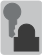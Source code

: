 <?xml version="1.0" encoding="UTF-8"?>
<dia:diagram xmlns:dia="http://www.lysator.liu.se/~alla/dia/">
  <dia:layer name="Fondo" visible="true" active="true">
    <dia:group>
      <dia:group>
        <dia:object type="Standard - Beziergon" version="0" id="O0">
          <dia:attribute name="obj_pos">
            <dia:point val="3.386,1.036"/>
          </dia:attribute>
          <dia:attribute name="obj_bb">
            <dia:rectangle val="1.498,1.036;3.536,3.703"/>
          </dia:attribute>
          <dia:attribute name="bez_points">
            <dia:point val="3.386,1.036"/>
            <dia:point val="3.469,1.036"/>
            <dia:point val="3.536,1.103"/>
            <dia:point val="3.536,1.184"/>
            <dia:point val="3.536,3.554"/>
            <dia:point val="3.536,1.184"/>
            <dia:point val="3.536,3.554"/>
            <dia:point val="3.536,3.636"/>
            <dia:point val="3.469,3.703"/>
            <dia:point val="3.386,3.703"/>
            <dia:point val="1.648,3.703"/>
            <dia:point val="3.386,3.703"/>
            <dia:point val="1.648,3.703"/>
            <dia:point val="1.564,3.703"/>
            <dia:point val="1.498,3.636"/>
            <dia:point val="1.498,3.554"/>
            <dia:point val="1.498,1.184"/>
            <dia:point val="1.498,3.554"/>
            <dia:point val="1.498,1.184"/>
            <dia:point val="1.498,1.103"/>
            <dia:point val="1.564,1.036"/>
            <dia:point val="1.648,1.036"/>
            <dia:point val="3.386,1.036"/>
            <dia:point val="1.648,1.036"/>
            <dia:point val="3.386,1.036"/>
            <dia:point val="3.386,1.036"/>
            <dia:point val="1.648,1.036"/>
          </dia:attribute>
          <dia:attribute name="corner_types">
            <dia:enum val="-1200007528"/>
            <dia:enum val="0"/>
            <dia:enum val="0"/>
            <dia:enum val="0"/>
            <dia:enum val="0"/>
            <dia:enum val="0"/>
            <dia:enum val="0"/>
            <dia:enum val="0"/>
            <dia:enum val="0"/>
            <dia:enum val="0"/>
          </dia:attribute>
          <dia:attribute name="line_color">
            <dia:color val="#c5c6c7"/>
          </dia:attribute>
          <dia:attribute name="line_width">
            <dia:real val="0"/>
          </dia:attribute>
          <dia:attribute name="inner_color">
            <dia:color val="#c5c6c7"/>
          </dia:attribute>
          <dia:attribute name="show_background">
            <dia:boolean val="true"/>
          </dia:attribute>
        </dia:object>
      </dia:group>
      <dia:group>
        <dia:object type="Standard - Beziergon" version="0" id="O1">
          <dia:attribute name="obj_pos">
            <dia:point val="2.192,2.695"/>
          </dia:attribute>
          <dia:attribute name="obj_bb">
            <dia:rectangle val="1.635,1.146;2.487,2.851"/>
          </dia:attribute>
          <dia:attribute name="bez_points">
            <dia:point val="2.192,2.695"/>
            <dia:point val="2.047,2.851"/>
            <dia:point val="2.192,2.695"/>
            <dia:point val="2.047,2.851"/>
            <dia:point val="1.916,2.78"/>
            <dia:point val="2.047,2.851"/>
            <dia:point val="1.916,2.78"/>
            <dia:point val="1.905,1.974"/>
            <dia:point val="1.916,2.78"/>
            <dia:point val="1.905,1.974"/>
            <dia:point val="1.9,1.972"/>
            <dia:point val="1.88,1.964"/>
            <dia:point val="1.854,1.949"/>
            <dia:point val="1.831,1.937"/>
            <dia:point val="1.809,1.923"/>
            <dia:point val="1.788,1.905"/>
            <dia:point val="1.768,1.889"/>
            <dia:point val="1.748,1.87"/>
            <dia:point val="1.731,1.847"/>
            <dia:point val="1.666,1.768"/>
            <dia:point val="1.635,1.672"/>
            <dia:point val="1.635,1.576"/>
            <dia:point val="1.635,1.467"/>
            <dia:point val="1.675,1.359"/>
            <dia:point val="1.754,1.277"/>
            <dia:point val="1.765,1.266"/>
            <dia:point val="1.778,1.254"/>
            <dia:point val="1.79,1.244"/>
            <dia:point val="1.973,1.093"/>
            <dia:point val="2.241,1.12"/>
            <dia:point val="2.39,1.304"/>
            <dia:point val="2.455,1.383"/>
            <dia:point val="2.487,1.48"/>
            <dia:point val="2.487,1.575"/>
            <dia:point val="2.487,1.671"/>
            <dia:point val="2.455,1.767"/>
            <dia:point val="2.393,1.845"/>
            <dia:point val="2.35,1.903"/>
            <dia:point val="2.287,1.941"/>
            <dia:point val="2.284,1.943"/>
            <dia:point val="2.282,1.988"/>
            <dia:point val="2.284,1.943"/>
            <dia:point val="2.282,1.988"/>
            <dia:point val="2.284,2.185"/>
            <dia:point val="2.282,1.988"/>
            <dia:point val="2.284,2.185"/>
            <dia:point val="2.164,2.254"/>
            <dia:point val="2.284,2.185"/>
            <dia:point val="2.164,2.254"/>
            <dia:point val="2.179,2.421"/>
            <dia:point val="2.164,2.254"/>
            <dia:point val="2.179,2.421"/>
            <dia:point val="2.114,2.485"/>
            <dia:point val="2.179,2.421"/>
            <dia:point val="2.114,2.485"/>
            <dia:point val="2.101,2.543"/>
            <dia:point val="2.114,2.485"/>
            <dia:point val="2.101,2.543"/>
            <dia:point val="2.192,2.695"/>
            <dia:point val="2.101,2.543"/>
          </dia:attribute>
          <dia:attribute name="corner_types">
            <dia:enum val="-1200007480"/>
            <dia:enum val="0"/>
            <dia:enum val="0"/>
            <dia:enum val="0"/>
            <dia:enum val="0"/>
            <dia:enum val="0"/>
            <dia:enum val="0"/>
            <dia:enum val="0"/>
            <dia:enum val="0"/>
            <dia:enum val="0"/>
            <dia:enum val="0"/>
            <dia:enum val="0"/>
            <dia:enum val="0"/>
            <dia:enum val="0"/>
            <dia:enum val="0"/>
            <dia:enum val="0"/>
            <dia:enum val="0"/>
            <dia:enum val="0"/>
            <dia:enum val="0"/>
            <dia:enum val="0"/>
            <dia:enum val="0"/>
          </dia:attribute>
          <dia:attribute name="line_color">
            <dia:color val="#737678"/>
          </dia:attribute>
          <dia:attribute name="line_width">
            <dia:real val="0"/>
          </dia:attribute>
          <dia:attribute name="inner_color">
            <dia:color val="#737678"/>
          </dia:attribute>
          <dia:attribute name="show_background">
            <dia:boolean val="true"/>
          </dia:attribute>
        </dia:object>
        <dia:object type="Standard - BezierLine" version="0" id="O2">
          <dia:attribute name="obj_pos">
            <dia:point val="1.955,1.387"/>
          </dia:attribute>
          <dia:attribute name="obj_bb">
            <dia:rectangle val="1.955,1.273;2.179,1.498"/>
          </dia:attribute>
          <dia:attribute name="bez_points">
            <dia:point val="1.955,1.387"/>
            <dia:point val="1.956,1.45"/>
            <dia:point val="2.007,1.499"/>
            <dia:point val="2.068,1.498"/>
            <dia:point val="2.13,1.497"/>
            <dia:point val="2.179,1.447"/>
            <dia:point val="2.179,1.385"/>
            <dia:point val="2.179,1.385"/>
            <dia:point val="2.179,1.384"/>
            <dia:point val="2.179,1.384"/>
            <dia:point val="2.178,1.322"/>
            <dia:point val="2.127,1.272"/>
            <dia:point val="2.065,1.273"/>
            <dia:point val="2.005,1.274"/>
            <dia:point val="1.955,1.324"/>
            <dia:point val="1.955,1.385"/>
            <dia:point val="1.955,1.386"/>
            <dia:point val="1.955,1.386"/>
            <dia:point val="1.955,1.387"/>
          </dia:attribute>
          <dia:attribute name="corner_types">
            <dia:enum val="0"/>
            <dia:enum val="0"/>
            <dia:enum val="0"/>
            <dia:enum val="0"/>
            <dia:enum val="0"/>
            <dia:enum val="0"/>
            <dia:enum val="0"/>
          </dia:attribute>
          <dia:attribute name="line_color">
            <dia:color val="#737678"/>
          </dia:attribute>
          <dia:attribute name="line_width">
            <dia:real val="0"/>
          </dia:attribute>
        </dia:object>
      </dia:group>
      <dia:object type="Standard - Beziergon" version="0" id="O3">
        <dia:attribute name="obj_pos">
          <dia:point val="3.179,2.857"/>
        </dia:attribute>
        <dia:attribute name="obj_bb">
          <dia:rectangle val="2.159,2.191;3.383,3.538"/>
        </dia:attribute>
        <dia:attribute name="bez_points">
          <dia:point val="3.179,2.857"/>
          <dia:point val="3.179,2.55"/>
          <dia:point val="3.179,2.857"/>
          <dia:point val="3.179,2.55"/>
          <dia:point val="3.158,2.348"/>
          <dia:point val="2.983,2.191"/>
          <dia:point val="2.774,2.191"/>
          <dia:point val="2.564,2.191"/>
          <dia:point val="2.39,2.347"/>
          <dia:point val="2.369,2.55"/>
          <dia:point val="2.369,2.857"/>
          <dia:point val="2.369,2.55"/>
          <dia:point val="2.369,2.857"/>
          <dia:point val="2.159,2.857"/>
          <dia:point val="2.369,2.857"/>
          <dia:point val="2.159,2.857"/>
          <dia:point val="2.159,3.538"/>
          <dia:point val="2.159,2.857"/>
          <dia:point val="2.159,3.538"/>
          <dia:point val="3.383,3.538"/>
          <dia:point val="2.159,3.538"/>
          <dia:point val="3.383,3.538"/>
          <dia:point val="3.383,2.857"/>
          <dia:point val="3.383,3.538"/>
          <dia:point val="3.383,2.857"/>
          <dia:point val="3.179,2.857"/>
          <dia:point val="3.383,2.857"/>
        </dia:attribute>
        <dia:attribute name="corner_types">
          <dia:enum val="-1200007512"/>
          <dia:enum val="0"/>
          <dia:enum val="0"/>
          <dia:enum val="0"/>
          <dia:enum val="0"/>
          <dia:enum val="0"/>
          <dia:enum val="0"/>
          <dia:enum val="0"/>
          <dia:enum val="0"/>
          <dia:enum val="0"/>
        </dia:attribute>
        <dia:attribute name="line_color">
          <dia:color val="#3a3a3a"/>
        </dia:attribute>
        <dia:attribute name="line_width">
          <dia:real val="0"/>
        </dia:attribute>
        <dia:attribute name="inner_color">
          <dia:color val="#3a3a3a"/>
        </dia:attribute>
        <dia:attribute name="show_background">
          <dia:boolean val="true"/>
        </dia:attribute>
      </dia:object>
      <dia:object type="Standard - Beziergon" version="0" id="O4">
        <dia:attribute name="obj_pos">
          <dia:point val="2.981,2.857"/>
        </dia:attribute>
        <dia:attribute name="obj_bb">
          <dia:rectangle val="2.564,2.363;2.982,2.857"/>
        </dia:attribute>
        <dia:attribute name="bez_points">
          <dia:point val="2.981,2.857"/>
          <dia:point val="2.564,2.857"/>
          <dia:point val="2.981,2.857"/>
          <dia:point val="2.564,2.857"/>
          <dia:point val="2.566,2.55"/>
          <dia:point val="2.564,2.857"/>
          <dia:point val="2.566,2.55"/>
          <dia:point val="2.566,2.55"/>
          <dia:point val="2.565,2.362"/>
          <dia:point val="2.774,2.363"/>
          <dia:point val="2.973,2.363"/>
          <dia:point val="2.982,2.55"/>
          <dia:point val="2.982,2.55"/>
          <dia:point val="2.981,2.857"/>
          <dia:point val="2.982,2.55"/>
        </dia:attribute>
        <dia:attribute name="corner_types">
          <dia:enum val="-1200007544"/>
          <dia:enum val="0"/>
          <dia:enum val="0"/>
          <dia:enum val="0"/>
          <dia:enum val="0"/>
          <dia:enum val="0"/>
        </dia:attribute>
        <dia:attribute name="line_color">
          <dia:color val="#3a3a3a"/>
        </dia:attribute>
        <dia:attribute name="line_width">
          <dia:real val="0"/>
        </dia:attribute>
        <dia:attribute name="inner_color">
          <dia:color val="#3a3a3a"/>
        </dia:attribute>
        <dia:attribute name="show_background">
          <dia:boolean val="true"/>
        </dia:attribute>
      </dia:object>
    </dia:group>
  </dia:layer>
</dia:diagram>
